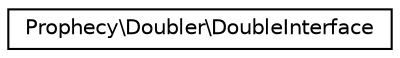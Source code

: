 digraph "Graphical Class Hierarchy"
{
  edge [fontname="Helvetica",fontsize="10",labelfontname="Helvetica",labelfontsize="10"];
  node [fontname="Helvetica",fontsize="10",shape=record];
  rankdir="LR";
  Node0 [label="Prophecy\\Doubler\\DoubleInterface",height=0.2,width=0.4,color="black", fillcolor="white", style="filled",URL="$interfaceProphecy_1_1Doubler_1_1DoubleInterface.html"];
}
